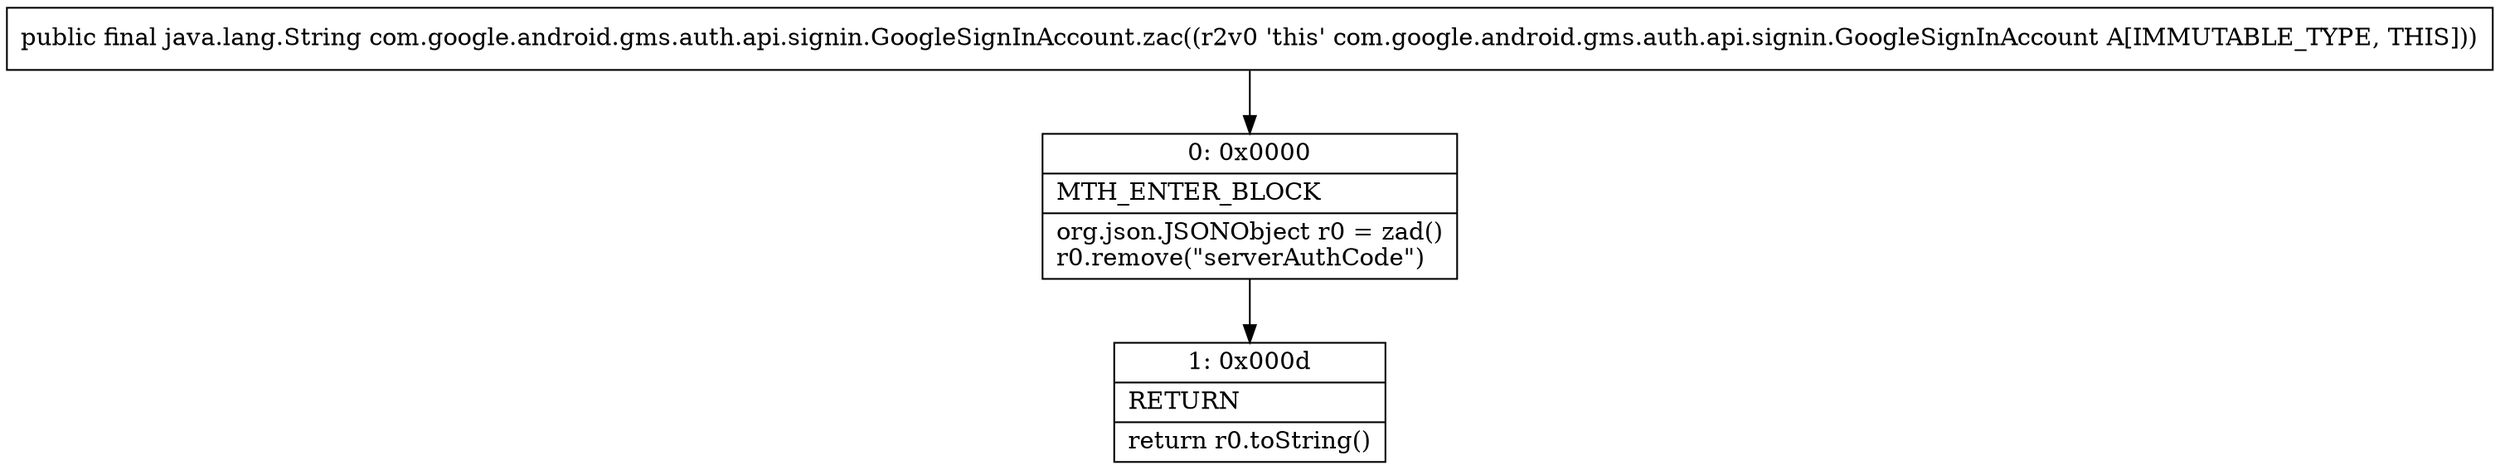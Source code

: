 digraph "CFG forcom.google.android.gms.auth.api.signin.GoogleSignInAccount.zac()Ljava\/lang\/String;" {
Node_0 [shape=record,label="{0\:\ 0x0000|MTH_ENTER_BLOCK\l|org.json.JSONObject r0 = zad()\lr0.remove(\"serverAuthCode\")\l}"];
Node_1 [shape=record,label="{1\:\ 0x000d|RETURN\l|return r0.toString()\l}"];
MethodNode[shape=record,label="{public final java.lang.String com.google.android.gms.auth.api.signin.GoogleSignInAccount.zac((r2v0 'this' com.google.android.gms.auth.api.signin.GoogleSignInAccount A[IMMUTABLE_TYPE, THIS])) }"];
MethodNode -> Node_0;
Node_0 -> Node_1;
}

